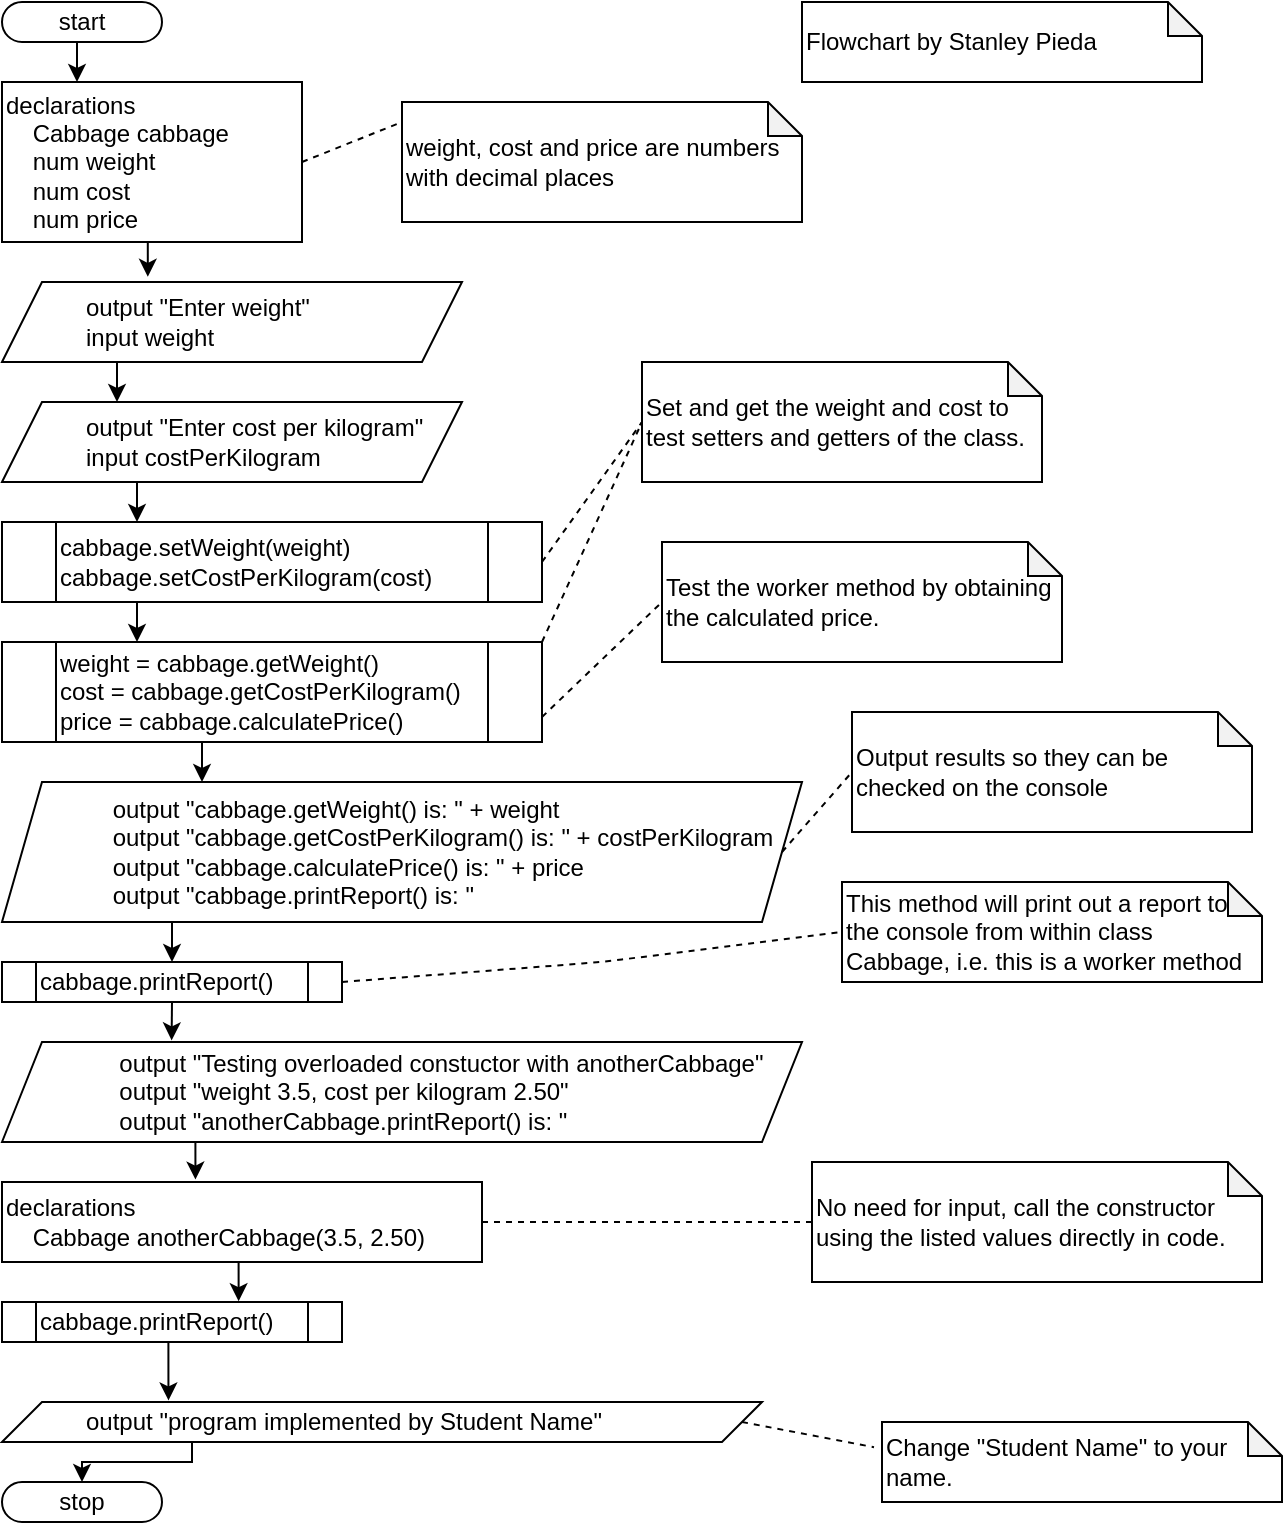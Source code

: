 <mxfile version="14.9.6" type="device"><diagram id="Qw7FwYZ19kyE7j42xVuU" name="Page-1"><mxGraphModel dx="1024" dy="636" grid="1" gridSize="10" guides="1" tooltips="1" connect="1" arrows="1" fold="1" page="1" pageScale="1" pageWidth="1100" pageHeight="850" math="0" shadow="0"><root><mxCell id="0"/><mxCell id="1" parent="0"/><mxCell id="wfjQ9K8appD-B9tW7M9a-26" style="edgeStyle=orthogonalEdgeStyle;rounded=0;orthogonalLoop=1;jettySize=auto;html=1;exitX=0.5;exitY=1;exitDx=0;exitDy=0;entryX=0.25;entryY=0;entryDx=0;entryDy=0;" parent="1" source="wfjQ9K8appD-B9tW7M9a-1" target="wfjQ9K8appD-B9tW7M9a-3" edge="1"><mxGeometry relative="1" as="geometry"/></mxCell><mxCell id="wfjQ9K8appD-B9tW7M9a-1" value="start" style="rounded=1;whiteSpace=wrap;html=1;arcSize=50;" parent="1" vertex="1"><mxGeometry x="40" y="40" width="80" height="20" as="geometry"/></mxCell><mxCell id="wfjQ9K8appD-B9tW7M9a-2" value="stop" style="rounded=1;whiteSpace=wrap;html=1;arcSize=50;" parent="1" vertex="1"><mxGeometry x="40" y="780" width="80" height="20" as="geometry"/></mxCell><mxCell id="wfjQ9K8appD-B9tW7M9a-27" style="edgeStyle=orthogonalEdgeStyle;rounded=0;orthogonalLoop=1;jettySize=auto;html=1;exitX=0.5;exitY=1;exitDx=0;exitDy=0;entryX=0.317;entryY=-0.065;entryDx=0;entryDy=0;entryPerimeter=0;" parent="1" source="wfjQ9K8appD-B9tW7M9a-3" target="wfjQ9K8appD-B9tW7M9a-4" edge="1"><mxGeometry relative="1" as="geometry"/></mxCell><mxCell id="wfjQ9K8appD-B9tW7M9a-3" value="declarations&lt;br&gt;&amp;nbsp; &amp;nbsp; Cabbage cabbage&lt;br&gt;&amp;nbsp; &amp;nbsp; num weight&lt;br&gt;&amp;nbsp; &amp;nbsp; num cost&lt;br&gt;&amp;nbsp; &amp;nbsp; num price" style="rounded=0;whiteSpace=wrap;html=1;align=left;" parent="1" vertex="1"><mxGeometry x="40" y="80" width="150" height="80" as="geometry"/></mxCell><mxCell id="wfjQ9K8appD-B9tW7M9a-28" style="edgeStyle=orthogonalEdgeStyle;rounded=0;orthogonalLoop=1;jettySize=auto;html=1;exitX=0.25;exitY=1;exitDx=0;exitDy=0;entryX=0.25;entryY=0;entryDx=0;entryDy=0;" parent="1" source="wfjQ9K8appD-B9tW7M9a-4" target="wfjQ9K8appD-B9tW7M9a-5" edge="1"><mxGeometry relative="1" as="geometry"/></mxCell><mxCell id="wfjQ9K8appD-B9tW7M9a-4" value="&lt;blockquote style=&quot;margin: 0 0 0 40px ; border: none ; padding: 0px&quot;&gt;output &quot;Enter weight&quot;&lt;br&gt;input weight&lt;/blockquote&gt;" style="shape=parallelogram;perimeter=parallelogramPerimeter;whiteSpace=wrap;html=1;fixedSize=1;align=left;" parent="1" vertex="1"><mxGeometry x="40" y="180" width="230" height="40" as="geometry"/></mxCell><mxCell id="wfjQ9K8appD-B9tW7M9a-29" style="edgeStyle=orthogonalEdgeStyle;rounded=0;orthogonalLoop=1;jettySize=auto;html=1;exitX=0.25;exitY=1;exitDx=0;exitDy=0;entryX=0.25;entryY=0;entryDx=0;entryDy=0;" parent="1" source="wfjQ9K8appD-B9tW7M9a-5" target="wfjQ9K8appD-B9tW7M9a-6" edge="1"><mxGeometry relative="1" as="geometry"/></mxCell><mxCell id="wfjQ9K8appD-B9tW7M9a-5" value="&lt;blockquote style=&quot;margin: 0 0 0 40px ; border: none ; padding: 0px&quot;&gt;output &quot;Enter cost per kilogram&quot;&lt;br&gt;input costPerKilogram&lt;/blockquote&gt;" style="shape=parallelogram;perimeter=parallelogramPerimeter;whiteSpace=wrap;html=1;fixedSize=1;align=left;" parent="1" vertex="1"><mxGeometry x="40" y="240" width="230" height="40" as="geometry"/></mxCell><mxCell id="wfjQ9K8appD-B9tW7M9a-30" style="edgeStyle=orthogonalEdgeStyle;rounded=0;orthogonalLoop=1;jettySize=auto;html=1;exitX=0.25;exitY=1;exitDx=0;exitDy=0;entryX=0.25;entryY=0;entryDx=0;entryDy=0;" parent="1" source="wfjQ9K8appD-B9tW7M9a-6" target="wfjQ9K8appD-B9tW7M9a-7" edge="1"><mxGeometry relative="1" as="geometry"/></mxCell><mxCell id="wfjQ9K8appD-B9tW7M9a-6" value="cabbage.setWeight(weight)&lt;br&gt;cabbage.setCostPerKilogram(cost)" style="shape=process;whiteSpace=wrap;html=1;backgroundOutline=1;align=left;" parent="1" vertex="1"><mxGeometry x="40" y="300" width="270" height="40" as="geometry"/></mxCell><mxCell id="wfjQ9K8appD-B9tW7M9a-31" style="edgeStyle=orthogonalEdgeStyle;rounded=0;orthogonalLoop=1;jettySize=auto;html=1;exitX=0.25;exitY=1;exitDx=0;exitDy=0;entryX=0.25;entryY=0;entryDx=0;entryDy=0;" parent="1" source="wfjQ9K8appD-B9tW7M9a-7" target="wfjQ9K8appD-B9tW7M9a-9" edge="1"><mxGeometry relative="1" as="geometry"/></mxCell><mxCell id="wfjQ9K8appD-B9tW7M9a-7" value="weight = cabbage.getWeight()&lt;br&gt;cost = cabbage.getCostPerKilogram()&lt;br&gt;price = cabbage.calculatePrice()" style="shape=process;whiteSpace=wrap;html=1;backgroundOutline=1;align=left;" parent="1" vertex="1"><mxGeometry x="40" y="360" width="270" height="50" as="geometry"/></mxCell><mxCell id="wfjQ9K8appD-B9tW7M9a-32" style="edgeStyle=orthogonalEdgeStyle;rounded=0;orthogonalLoop=1;jettySize=auto;html=1;exitX=0.25;exitY=1;exitDx=0;exitDy=0;entryX=0.5;entryY=0;entryDx=0;entryDy=0;" parent="1" source="wfjQ9K8appD-B9tW7M9a-9" target="wfjQ9K8appD-B9tW7M9a-10" edge="1"><mxGeometry relative="1" as="geometry"/></mxCell><mxCell id="wfjQ9K8appD-B9tW7M9a-9" value="&lt;blockquote style=&quot;margin: 0 0 0 40px ; border: none ; padding: 0px&quot;&gt;&lt;div&gt;&amp;nbsp; &amp;nbsp; output &quot;cabbage.getWeight() is: &quot; + weight&lt;/div&gt;&lt;div&gt;&amp;nbsp; &amp;nbsp; output &quot;cabbage.getCostPerKilogram() is: &quot; + costPerKilogram&lt;/div&gt;&lt;div&gt;&amp;nbsp; &amp;nbsp; output &quot;cabbage.calculatePrice() is: &quot; + price&lt;/div&gt;&lt;div&gt;&amp;nbsp; &amp;nbsp; output &quot;cabbage.printReport() is: &quot;&lt;/div&gt;&lt;/blockquote&gt;" style="shape=parallelogram;perimeter=parallelogramPerimeter;whiteSpace=wrap;html=1;fixedSize=1;align=left;" parent="1" vertex="1"><mxGeometry x="40" y="430" width="400" height="70" as="geometry"/></mxCell><mxCell id="2W-r8D0UT0VfF_UKXw_F-6" style="edgeStyle=orthogonalEdgeStyle;rounded=0;orthogonalLoop=1;jettySize=auto;html=1;exitX=0.5;exitY=1;exitDx=0;exitDy=0;entryX=0.212;entryY=-0.016;entryDx=0;entryDy=0;entryPerimeter=0;" parent="1" source="wfjQ9K8appD-B9tW7M9a-10" target="2W-r8D0UT0VfF_UKXw_F-1" edge="1"><mxGeometry relative="1" as="geometry"/></mxCell><mxCell id="wfjQ9K8appD-B9tW7M9a-10" value="cabbage.printReport()" style="shape=process;whiteSpace=wrap;html=1;backgroundOutline=1;align=left;" parent="1" vertex="1"><mxGeometry x="40" y="520" width="170" height="20" as="geometry"/></mxCell><mxCell id="wfjQ9K8appD-B9tW7M9a-34" style="edgeStyle=orthogonalEdgeStyle;rounded=0;orthogonalLoop=1;jettySize=auto;html=1;exitX=0.25;exitY=1;exitDx=0;exitDy=0;entryX=0.5;entryY=0;entryDx=0;entryDy=0;" parent="1" source="wfjQ9K8appD-B9tW7M9a-11" target="wfjQ9K8appD-B9tW7M9a-2" edge="1"><mxGeometry relative="1" as="geometry"><Array as="points"><mxPoint x="135" y="770"/><mxPoint x="80" y="770"/></Array></mxGeometry></mxCell><mxCell id="wfjQ9K8appD-B9tW7M9a-11" value="&lt;blockquote style=&quot;margin: 0 0 0 40px ; border: none ; padding: 0px&quot;&gt;output &quot;program implemented by Student Name&quot;&lt;br&gt;&lt;/blockquote&gt;" style="shape=parallelogram;perimeter=parallelogramPerimeter;whiteSpace=wrap;html=1;fixedSize=1;align=left;" parent="1" vertex="1"><mxGeometry x="40" y="740" width="380" height="20" as="geometry"/></mxCell><mxCell id="wfjQ9K8appD-B9tW7M9a-12" value="Flowchart by Stanley Pieda" style="shape=note;whiteSpace=wrap;html=1;backgroundOutline=1;darkOpacity=0.05;align=left;size=17;" parent="1" vertex="1"><mxGeometry x="440" y="40" width="200" height="40" as="geometry"/></mxCell><mxCell id="wfjQ9K8appD-B9tW7M9a-13" value="" style="endArrow=none;dashed=1;html=1;exitX=1;exitY=0.5;exitDx=0;exitDy=0;" parent="1" source="wfjQ9K8appD-B9tW7M9a-3" edge="1"><mxGeometry width="50" height="50" relative="1" as="geometry"><mxPoint x="500" y="320" as="sourcePoint"/><mxPoint x="240" y="100" as="targetPoint"/><Array as="points"/></mxGeometry></mxCell><mxCell id="wfjQ9K8appD-B9tW7M9a-14" value="weight, cost and price are numbers with decimal places" style="shape=note;whiteSpace=wrap;html=1;backgroundOutline=1;darkOpacity=0.05;align=left;size=17;" parent="1" vertex="1"><mxGeometry x="240" y="90" width="200" height="60" as="geometry"/></mxCell><mxCell id="wfjQ9K8appD-B9tW7M9a-15" value="Set and get the weight and cost to test setters and getters of the class." style="shape=note;whiteSpace=wrap;html=1;backgroundOutline=1;darkOpacity=0.05;align=left;size=17;" parent="1" vertex="1"><mxGeometry x="360" y="220" width="200" height="60" as="geometry"/></mxCell><mxCell id="wfjQ9K8appD-B9tW7M9a-16" value="" style="endArrow=none;dashed=1;html=1;exitX=1;exitY=0.5;exitDx=0;exitDy=0;entryX=0;entryY=0.5;entryDx=0;entryDy=0;entryPerimeter=0;" parent="1" source="wfjQ9K8appD-B9tW7M9a-6" target="wfjQ9K8appD-B9tW7M9a-15" edge="1"><mxGeometry width="50" height="50" relative="1" as="geometry"><mxPoint x="500" y="320" as="sourcePoint"/><mxPoint x="550" y="270" as="targetPoint"/></mxGeometry></mxCell><mxCell id="wfjQ9K8appD-B9tW7M9a-17" value="" style="endArrow=none;dashed=1;html=1;exitX=1;exitY=0;exitDx=0;exitDy=0;entryX=0;entryY=0.5;entryDx=0;entryDy=0;entryPerimeter=0;" parent="1" source="wfjQ9K8appD-B9tW7M9a-7" target="wfjQ9K8appD-B9tW7M9a-15" edge="1"><mxGeometry width="50" height="50" relative="1" as="geometry"><mxPoint x="320" y="330" as="sourcePoint"/><mxPoint x="360" y="290" as="targetPoint"/></mxGeometry></mxCell><mxCell id="wfjQ9K8appD-B9tW7M9a-18" value="Test the worker method by obtaining the calculated price." style="shape=note;whiteSpace=wrap;html=1;backgroundOutline=1;darkOpacity=0.05;align=left;size=17;" parent="1" vertex="1"><mxGeometry x="370" y="310" width="200" height="60" as="geometry"/></mxCell><mxCell id="wfjQ9K8appD-B9tW7M9a-19" value="" style="endArrow=none;dashed=1;html=1;exitX=1;exitY=0.75;exitDx=0;exitDy=0;entryX=0;entryY=0.5;entryDx=0;entryDy=0;entryPerimeter=0;" parent="1" source="wfjQ9K8appD-B9tW7M9a-7" target="wfjQ9K8appD-B9tW7M9a-18" edge="1"><mxGeometry width="50" height="50" relative="1" as="geometry"><mxPoint x="320" y="370" as="sourcePoint"/><mxPoint x="370" y="300" as="targetPoint"/></mxGeometry></mxCell><mxCell id="wfjQ9K8appD-B9tW7M9a-20" value="Output results so they can be checked on the console" style="shape=note;whiteSpace=wrap;html=1;backgroundOutline=1;darkOpacity=0.05;align=left;size=17;" parent="1" vertex="1"><mxGeometry x="465" y="395" width="200" height="60" as="geometry"/></mxCell><mxCell id="wfjQ9K8appD-B9tW7M9a-21" value="" style="endArrow=none;dashed=1;html=1;exitX=1;exitY=0.5;exitDx=0;exitDy=0;entryX=0;entryY=0.5;entryDx=0;entryDy=0;entryPerimeter=0;" parent="1" source="wfjQ9K8appD-B9tW7M9a-9" target="wfjQ9K8appD-B9tW7M9a-20" edge="1"><mxGeometry width="50" height="50" relative="1" as="geometry"><mxPoint x="500" y="420" as="sourcePoint"/><mxPoint x="550" y="370" as="targetPoint"/></mxGeometry></mxCell><mxCell id="wfjQ9K8appD-B9tW7M9a-22" value="" style="endArrow=none;dashed=1;html=1;exitX=1;exitY=0.5;exitDx=0;exitDy=0;entryX=0;entryY=0.5;entryDx=0;entryDy=0;entryPerimeter=0;" parent="1" source="wfjQ9K8appD-B9tW7M9a-10" target="wfjQ9K8appD-B9tW7M9a-23" edge="1"><mxGeometry width="50" height="50" relative="1" as="geometry"><mxPoint x="500" y="420" as="sourcePoint"/><mxPoint x="480" y="530" as="targetPoint"/><Array as="points"><mxPoint x="340" y="520"/></Array></mxGeometry></mxCell><mxCell id="wfjQ9K8appD-B9tW7M9a-23" value="This method will print out a report to&lt;br&gt;the console from within class Cabbage, i.e. this is a worker method" style="shape=note;whiteSpace=wrap;html=1;backgroundOutline=1;darkOpacity=0.05;align=left;size=17;" parent="1" vertex="1"><mxGeometry x="460" y="480" width="210" height="50" as="geometry"/></mxCell><mxCell id="wfjQ9K8appD-B9tW7M9a-24" value="Change &quot;Student Name&quot; to your name." style="shape=note;whiteSpace=wrap;html=1;backgroundOutline=1;darkOpacity=0.05;align=left;size=17;" parent="1" vertex="1"><mxGeometry x="480" y="750" width="200" height="40" as="geometry"/></mxCell><mxCell id="wfjQ9K8appD-B9tW7M9a-25" value="" style="endArrow=none;dashed=1;html=1;exitX=1;exitY=0.5;exitDx=0;exitDy=0;entryX=-0.02;entryY=0.315;entryDx=0;entryDy=0;entryPerimeter=0;" parent="1" source="wfjQ9K8appD-B9tW7M9a-11" target="wfjQ9K8appD-B9tW7M9a-24" edge="1"><mxGeometry width="50" height="50" relative="1" as="geometry"><mxPoint x="440" y="655" as="sourcePoint"/><mxPoint x="490" y="655" as="targetPoint"/></mxGeometry></mxCell><mxCell id="2W-r8D0UT0VfF_UKXw_F-7" style="edgeStyle=orthogonalEdgeStyle;rounded=0;orthogonalLoop=1;jettySize=auto;html=1;exitX=0.25;exitY=1;exitDx=0;exitDy=0;entryX=0.403;entryY=-0.03;entryDx=0;entryDy=0;entryPerimeter=0;" parent="1" source="2W-r8D0UT0VfF_UKXw_F-1" target="2W-r8D0UT0VfF_UKXw_F-2" edge="1"><mxGeometry relative="1" as="geometry"/></mxCell><mxCell id="2W-r8D0UT0VfF_UKXw_F-1" value="&lt;blockquote style=&quot;margin: 0 0 0 40px ; border: none ; padding: 0px&quot;&gt;&lt;div&gt;&amp;nbsp; &amp;nbsp; &amp;nbsp;output &quot;Testing overloaded constuctor with anotherCabbage&quot;&lt;/div&gt;&lt;div&gt;&amp;nbsp; &amp;nbsp; &amp;nbsp;output &quot;weight 3.5, cost per kilogram 2.50&quot;&lt;/div&gt;&lt;div&gt;&amp;nbsp; &amp;nbsp; &amp;nbsp;output &quot;anotherCabbage.printReport() is: &quot;&lt;br&gt;&lt;/div&gt;&lt;/blockquote&gt;" style="shape=parallelogram;perimeter=parallelogramPerimeter;whiteSpace=wrap;html=1;fixedSize=1;align=left;" parent="1" vertex="1"><mxGeometry x="40" y="560" width="400" height="50" as="geometry"/></mxCell><mxCell id="2W-r8D0UT0VfF_UKXw_F-8" style="edgeStyle=orthogonalEdgeStyle;rounded=0;orthogonalLoop=1;jettySize=auto;html=1;exitX=0.5;exitY=1;exitDx=0;exitDy=0;entryX=0.696;entryY=-0.02;entryDx=0;entryDy=0;entryPerimeter=0;" parent="1" source="2W-r8D0UT0VfF_UKXw_F-2" target="2W-r8D0UT0VfF_UKXw_F-3" edge="1"><mxGeometry relative="1" as="geometry"/></mxCell><mxCell id="2W-r8D0UT0VfF_UKXw_F-2" value="declarations&lt;br&gt;&amp;nbsp; &amp;nbsp;&amp;nbsp;Cabbage anotherCabbage(3.5, 2.50)" style="rounded=0;whiteSpace=wrap;html=1;align=left;" parent="1" vertex="1"><mxGeometry x="40" y="630" width="240" height="40" as="geometry"/></mxCell><mxCell id="2W-r8D0UT0VfF_UKXw_F-9" style="edgeStyle=orthogonalEdgeStyle;rounded=0;orthogonalLoop=1;jettySize=auto;html=1;exitX=0.5;exitY=1;exitDx=0;exitDy=0;entryX=0.219;entryY=-0.04;entryDx=0;entryDy=0;entryPerimeter=0;" parent="1" source="2W-r8D0UT0VfF_UKXw_F-3" target="wfjQ9K8appD-B9tW7M9a-11" edge="1"><mxGeometry relative="1" as="geometry"/></mxCell><mxCell id="2W-r8D0UT0VfF_UKXw_F-3" value="cabbage.printReport()" style="shape=process;whiteSpace=wrap;html=1;backgroundOutline=1;align=left;" parent="1" vertex="1"><mxGeometry x="40" y="690" width="170" height="20" as="geometry"/></mxCell><mxCell id="2W-r8D0UT0VfF_UKXw_F-4" value="No need for input, call the constructor using the listed values directly in code." style="shape=note;whiteSpace=wrap;html=1;backgroundOutline=1;darkOpacity=0.05;align=left;size=17;" parent="1" vertex="1"><mxGeometry x="445" y="620" width="225" height="60" as="geometry"/></mxCell><mxCell id="2W-r8D0UT0VfF_UKXw_F-5" value="" style="endArrow=none;dashed=1;html=1;exitX=1;exitY=0.5;exitDx=0;exitDy=0;entryX=0;entryY=0.5;entryDx=0;entryDy=0;entryPerimeter=0;" parent="1" source="2W-r8D0UT0VfF_UKXw_F-2" target="2W-r8D0UT0VfF_UKXw_F-4" edge="1"><mxGeometry width="50" height="50" relative="1" as="geometry"><mxPoint x="370" y="660" as="sourcePoint"/><mxPoint x="405" y="620" as="targetPoint"/></mxGeometry></mxCell></root></mxGraphModel></diagram></mxfile>